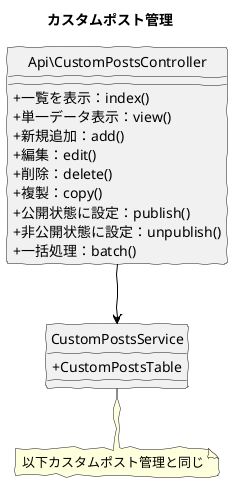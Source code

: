 @startuml
skinparam handwritten true
skinparam backgroundColor white
hide circle
skinparam classAttributeIconSize 0

title カスタムポスト管理

class Api\CustomPostsController {
  + 一覧を表示：index()
  + 単一データ表示：view()
  + 新規追加：add()
  + 編集：edit()
  + 削除：delete()
	+ 複製：copy()
	+ 公開状態に設定：publish()
	+ 非公開状態に設定：unpublish()
	+ 一括処理：batch()
}

class CustomPostsService {
  + CustomPostsTable
}

Api\CustomPostsController -down[#Black]-> CustomPostsService

note "以下カスタムポスト管理と同じ" as note
CustomPostsService .. note

@enduml
